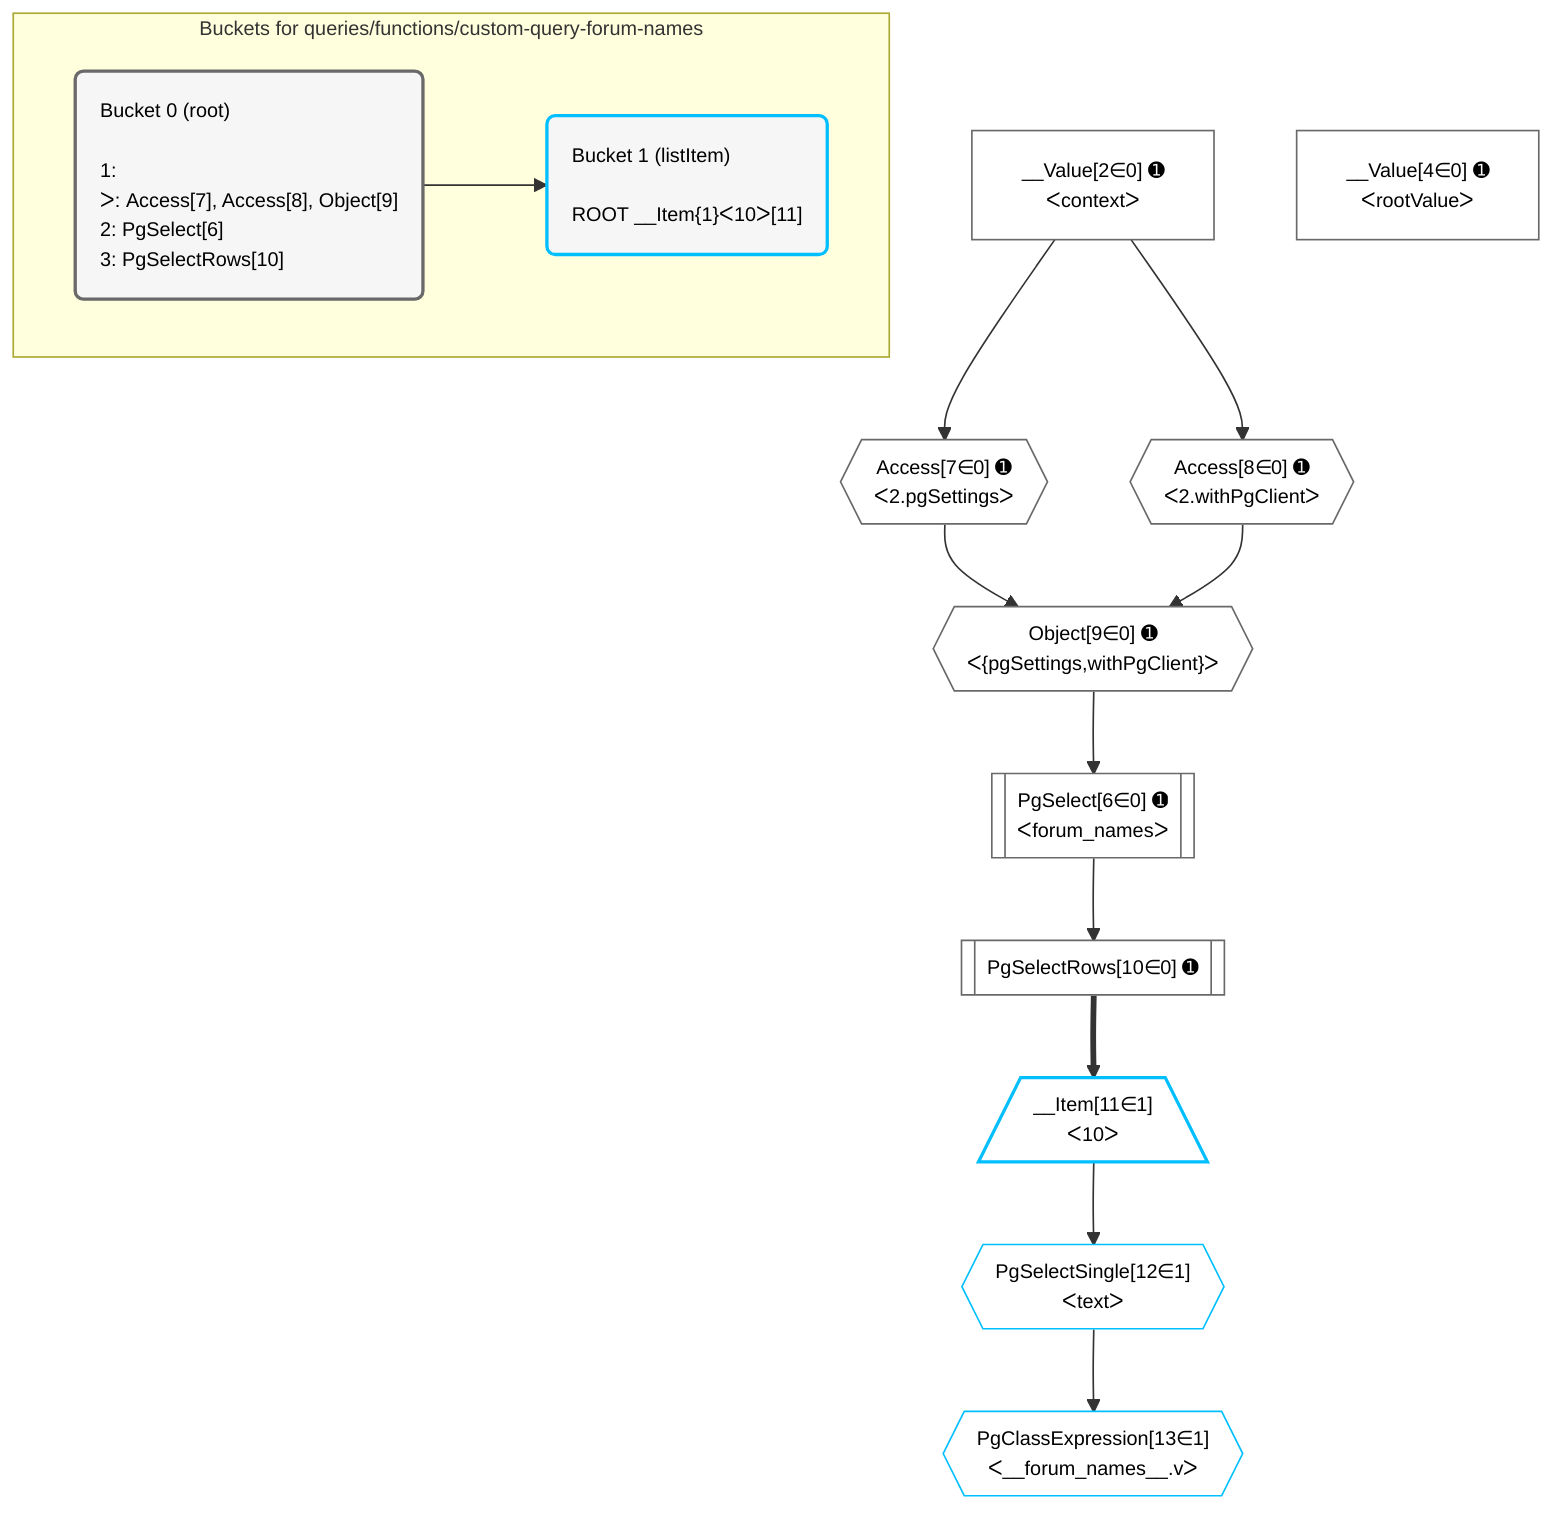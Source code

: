 %%{init: {'themeVariables': { 'fontSize': '12px'}}}%%
graph TD
    classDef path fill:#eee,stroke:#000,color:#000
    classDef plan fill:#fff,stroke-width:1px,color:#000
    classDef itemplan fill:#fff,stroke-width:2px,color:#000
    classDef unbatchedplan fill:#dff,stroke-width:1px,color:#000
    classDef sideeffectplan fill:#fcc,stroke-width:2px,color:#000
    classDef bucket fill:#f6f6f6,color:#000,stroke-width:2px,text-align:left


    %% plan dependencies
    Object9{{"Object[9∈0] ➊<br />ᐸ{pgSettings,withPgClient}ᐳ"}}:::plan
    Access7{{"Access[7∈0] ➊<br />ᐸ2.pgSettingsᐳ"}}:::plan
    Access8{{"Access[8∈0] ➊<br />ᐸ2.withPgClientᐳ"}}:::plan
    Access7 & Access8 --> Object9
    PgSelect6[["PgSelect[6∈0] ➊<br />ᐸforum_namesᐳ"]]:::plan
    Object9 --> PgSelect6
    __Value2["__Value[2∈0] ➊<br />ᐸcontextᐳ"]:::plan
    __Value2 --> Access7
    __Value2 --> Access8
    PgSelectRows10[["PgSelectRows[10∈0] ➊"]]:::plan
    PgSelect6 --> PgSelectRows10
    __Value4["__Value[4∈0] ➊<br />ᐸrootValueᐳ"]:::plan
    __Item11[/"__Item[11∈1]<br />ᐸ10ᐳ"\]:::itemplan
    PgSelectRows10 ==> __Item11
    PgSelectSingle12{{"PgSelectSingle[12∈1]<br />ᐸtextᐳ"}}:::plan
    __Item11 --> PgSelectSingle12
    PgClassExpression13{{"PgClassExpression[13∈1]<br />ᐸ__forum_names__.vᐳ"}}:::plan
    PgSelectSingle12 --> PgClassExpression13

    %% define steps

    subgraph "Buckets for queries/functions/custom-query-forum-names"
    Bucket0("Bucket 0 (root)<br /><br />1: <br />ᐳ: Access[7], Access[8], Object[9]<br />2: PgSelect[6]<br />3: PgSelectRows[10]"):::bucket
    classDef bucket0 stroke:#696969
    class Bucket0,__Value2,__Value4,PgSelect6,Access7,Access8,Object9,PgSelectRows10 bucket0
    Bucket1("Bucket 1 (listItem)<br /><br />ROOT __Item{1}ᐸ10ᐳ[11]"):::bucket
    classDef bucket1 stroke:#00bfff
    class Bucket1,__Item11,PgSelectSingle12,PgClassExpression13 bucket1
    Bucket0 --> Bucket1
    end